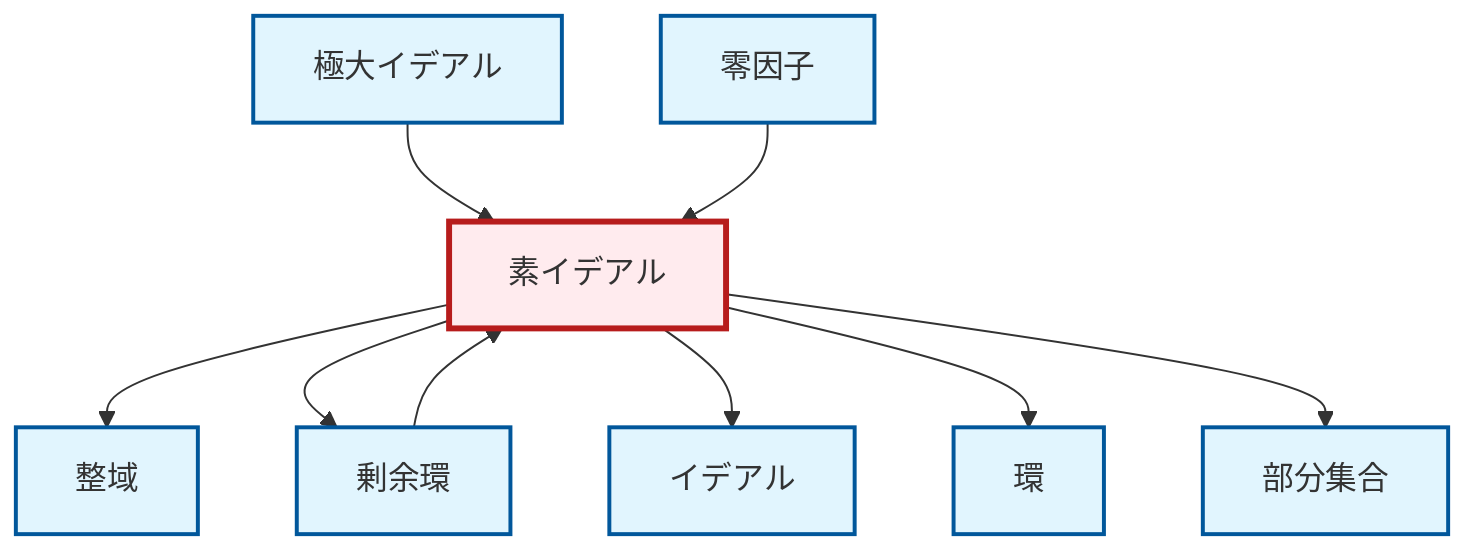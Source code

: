 graph TD
    classDef definition fill:#e1f5fe,stroke:#01579b,stroke-width:2px
    classDef theorem fill:#f3e5f5,stroke:#4a148c,stroke-width:2px
    classDef axiom fill:#fff3e0,stroke:#e65100,stroke-width:2px
    classDef example fill:#e8f5e9,stroke:#1b5e20,stroke-width:2px
    classDef current fill:#ffebee,stroke:#b71c1c,stroke-width:3px
    def-subset["部分集合"]:::definition
    def-maximal-ideal["極大イデアル"]:::definition
    def-ideal["イデアル"]:::definition
    def-prime-ideal["素イデアル"]:::definition
    def-integral-domain["整域"]:::definition
    def-ring["環"]:::definition
    def-zero-divisor["零因子"]:::definition
    def-quotient-ring["剰余環"]:::definition
    def-prime-ideal --> def-integral-domain
    def-quotient-ring --> def-prime-ideal
    def-maximal-ideal --> def-prime-ideal
    def-zero-divisor --> def-prime-ideal
    def-prime-ideal --> def-quotient-ring
    def-prime-ideal --> def-ideal
    def-prime-ideal --> def-ring
    def-prime-ideal --> def-subset
    class def-prime-ideal current